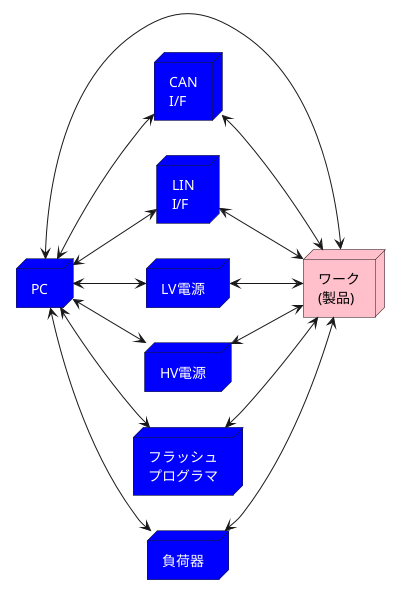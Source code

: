 @startuml

left to right direction

node PC as pc #blue;text:white
node "ワーク\n(製品)" as work #pink
pc <--> work

node "CAN\nI/F" as can #blue;text:white
pc <--> can
can <--> work

node "LIN\nI/F" as lin #blue;text:white
pc <--> lin
lin <--> work

node "LV電源" as lv #blue;text:white
pc <--> lv
lv <--> work

node "HV電源" as hv #blue;text:white
pc <--> hv
hv <--> work

node "フラッシュ\nプログラマ" as flash #blue;text:white
pc <--> flash
flash <--> work

node "負荷器" as reg #blue;text:white
pc <--> reg
reg <--> work

@enduml
